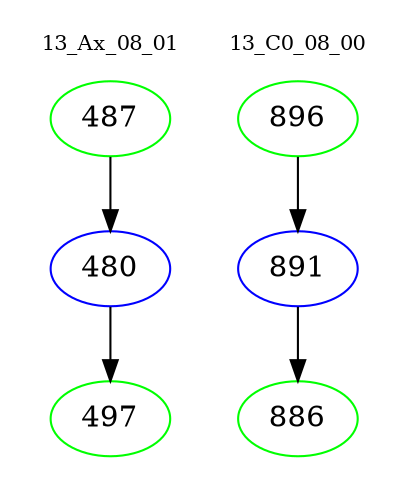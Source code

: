 digraph{
subgraph cluster_0 {
color = white
label = "13_Ax_08_01";
fontsize=10;
T0_487 [label="487", color="green"]
T0_487 -> T0_480 [color="black"]
T0_480 [label="480", color="blue"]
T0_480 -> T0_497 [color="black"]
T0_497 [label="497", color="green"]
}
subgraph cluster_1 {
color = white
label = "13_C0_08_00";
fontsize=10;
T1_896 [label="896", color="green"]
T1_896 -> T1_891 [color="black"]
T1_891 [label="891", color="blue"]
T1_891 -> T1_886 [color="black"]
T1_886 [label="886", color="green"]
}
}
